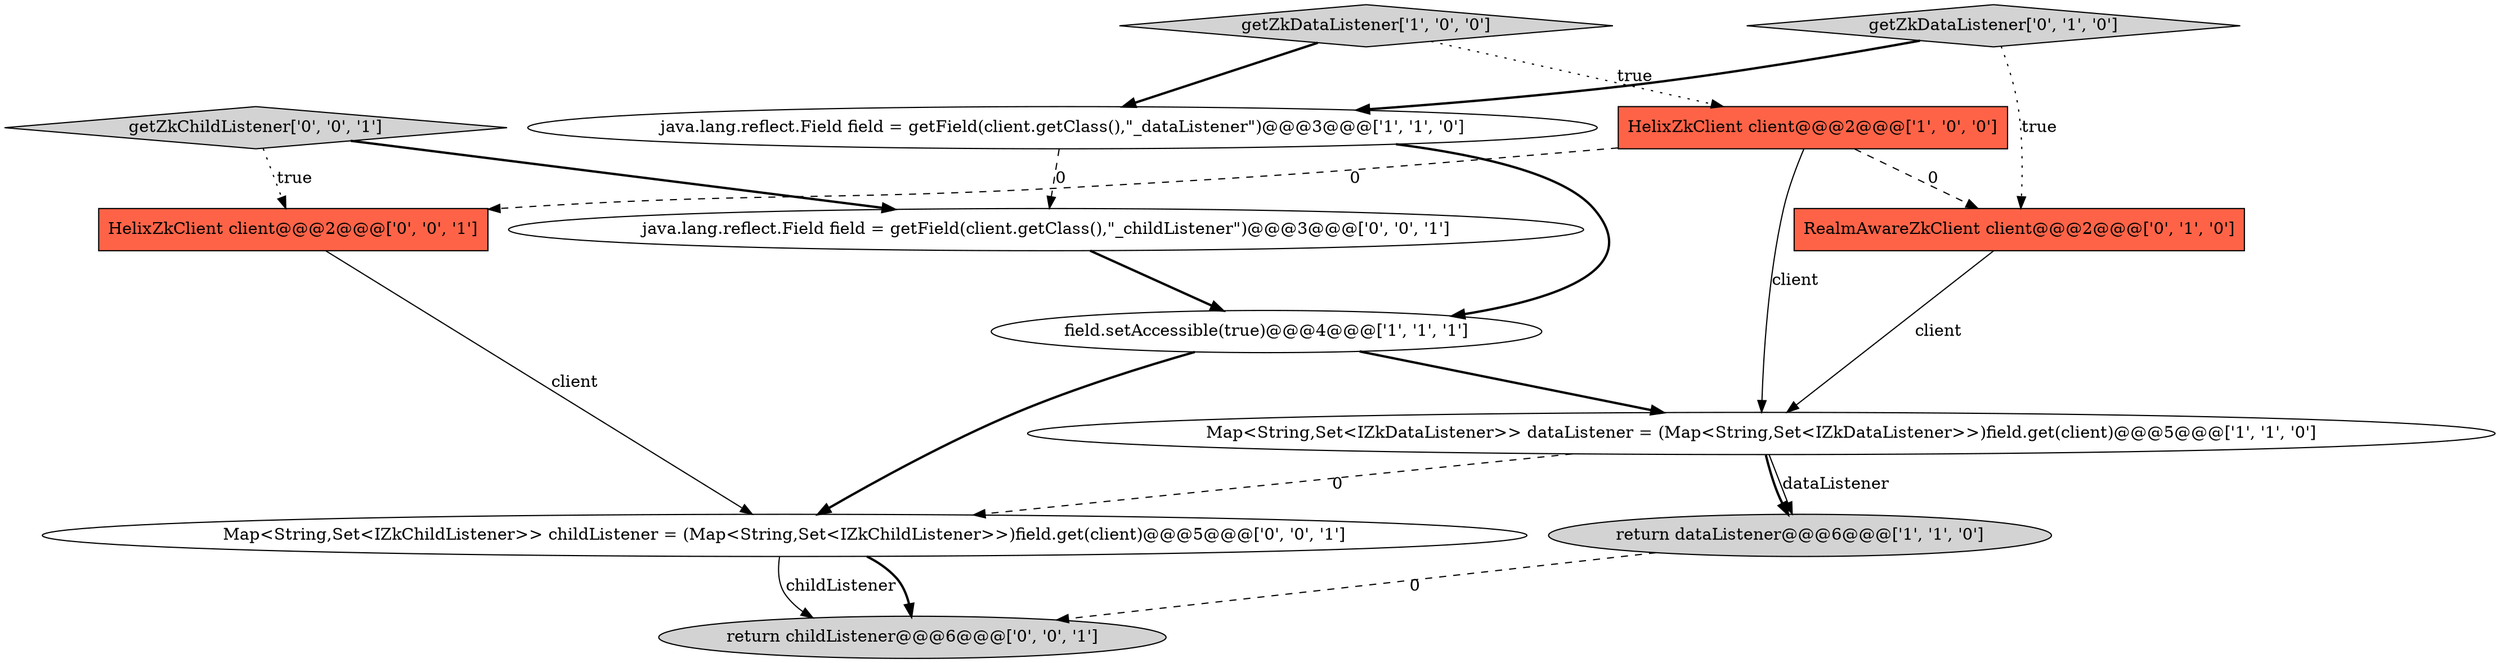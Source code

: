 digraph {
5 [style = filled, label = "field.setAccessible(true)@@@4@@@['1', '1', '1']", fillcolor = white, shape = ellipse image = "AAA0AAABBB1BBB"];
8 [style = filled, label = "Map<String,Set<IZkChildListener>> childListener = (Map<String,Set<IZkChildListener>>)field.get(client)@@@5@@@['0', '0', '1']", fillcolor = white, shape = ellipse image = "AAA0AAABBB3BBB"];
2 [style = filled, label = "getZkDataListener['1', '0', '0']", fillcolor = lightgray, shape = diamond image = "AAA0AAABBB1BBB"];
3 [style = filled, label = "return dataListener@@@6@@@['1', '1', '0']", fillcolor = lightgray, shape = ellipse image = "AAA0AAABBB1BBB"];
11 [style = filled, label = "return childListener@@@6@@@['0', '0', '1']", fillcolor = lightgray, shape = ellipse image = "AAA0AAABBB3BBB"];
10 [style = filled, label = "HelixZkClient client@@@2@@@['0', '0', '1']", fillcolor = tomato, shape = box image = "AAA0AAABBB3BBB"];
12 [style = filled, label = "java.lang.reflect.Field field = getField(client.getClass(),\"_childListener\")@@@3@@@['0', '0', '1']", fillcolor = white, shape = ellipse image = "AAA0AAABBB3BBB"];
9 [style = filled, label = "getZkChildListener['0', '0', '1']", fillcolor = lightgray, shape = diamond image = "AAA0AAABBB3BBB"];
1 [style = filled, label = "Map<String,Set<IZkDataListener>> dataListener = (Map<String,Set<IZkDataListener>>)field.get(client)@@@5@@@['1', '1', '0']", fillcolor = white, shape = ellipse image = "AAA0AAABBB1BBB"];
0 [style = filled, label = "java.lang.reflect.Field field = getField(client.getClass(),\"_dataListener\")@@@3@@@['1', '1', '0']", fillcolor = white, shape = ellipse image = "AAA0AAABBB1BBB"];
6 [style = filled, label = "RealmAwareZkClient client@@@2@@@['0', '1', '0']", fillcolor = tomato, shape = box image = "AAA1AAABBB2BBB"];
4 [style = filled, label = "HelixZkClient client@@@2@@@['1', '0', '0']", fillcolor = tomato, shape = box image = "AAA1AAABBB1BBB"];
7 [style = filled, label = "getZkDataListener['0', '1', '0']", fillcolor = lightgray, shape = diamond image = "AAA0AAABBB2BBB"];
4->1 [style = solid, label="client"];
5->8 [style = bold, label=""];
7->6 [style = dotted, label="true"];
12->5 [style = bold, label=""];
6->1 [style = solid, label="client"];
1->3 [style = bold, label=""];
7->0 [style = bold, label=""];
0->12 [style = dashed, label="0"];
4->6 [style = dashed, label="0"];
10->8 [style = solid, label="client"];
5->1 [style = bold, label=""];
2->0 [style = bold, label=""];
1->3 [style = solid, label="dataListener"];
8->11 [style = solid, label="childListener"];
2->4 [style = dotted, label="true"];
1->8 [style = dashed, label="0"];
9->12 [style = bold, label=""];
4->10 [style = dashed, label="0"];
9->10 [style = dotted, label="true"];
8->11 [style = bold, label=""];
3->11 [style = dashed, label="0"];
0->5 [style = bold, label=""];
}
